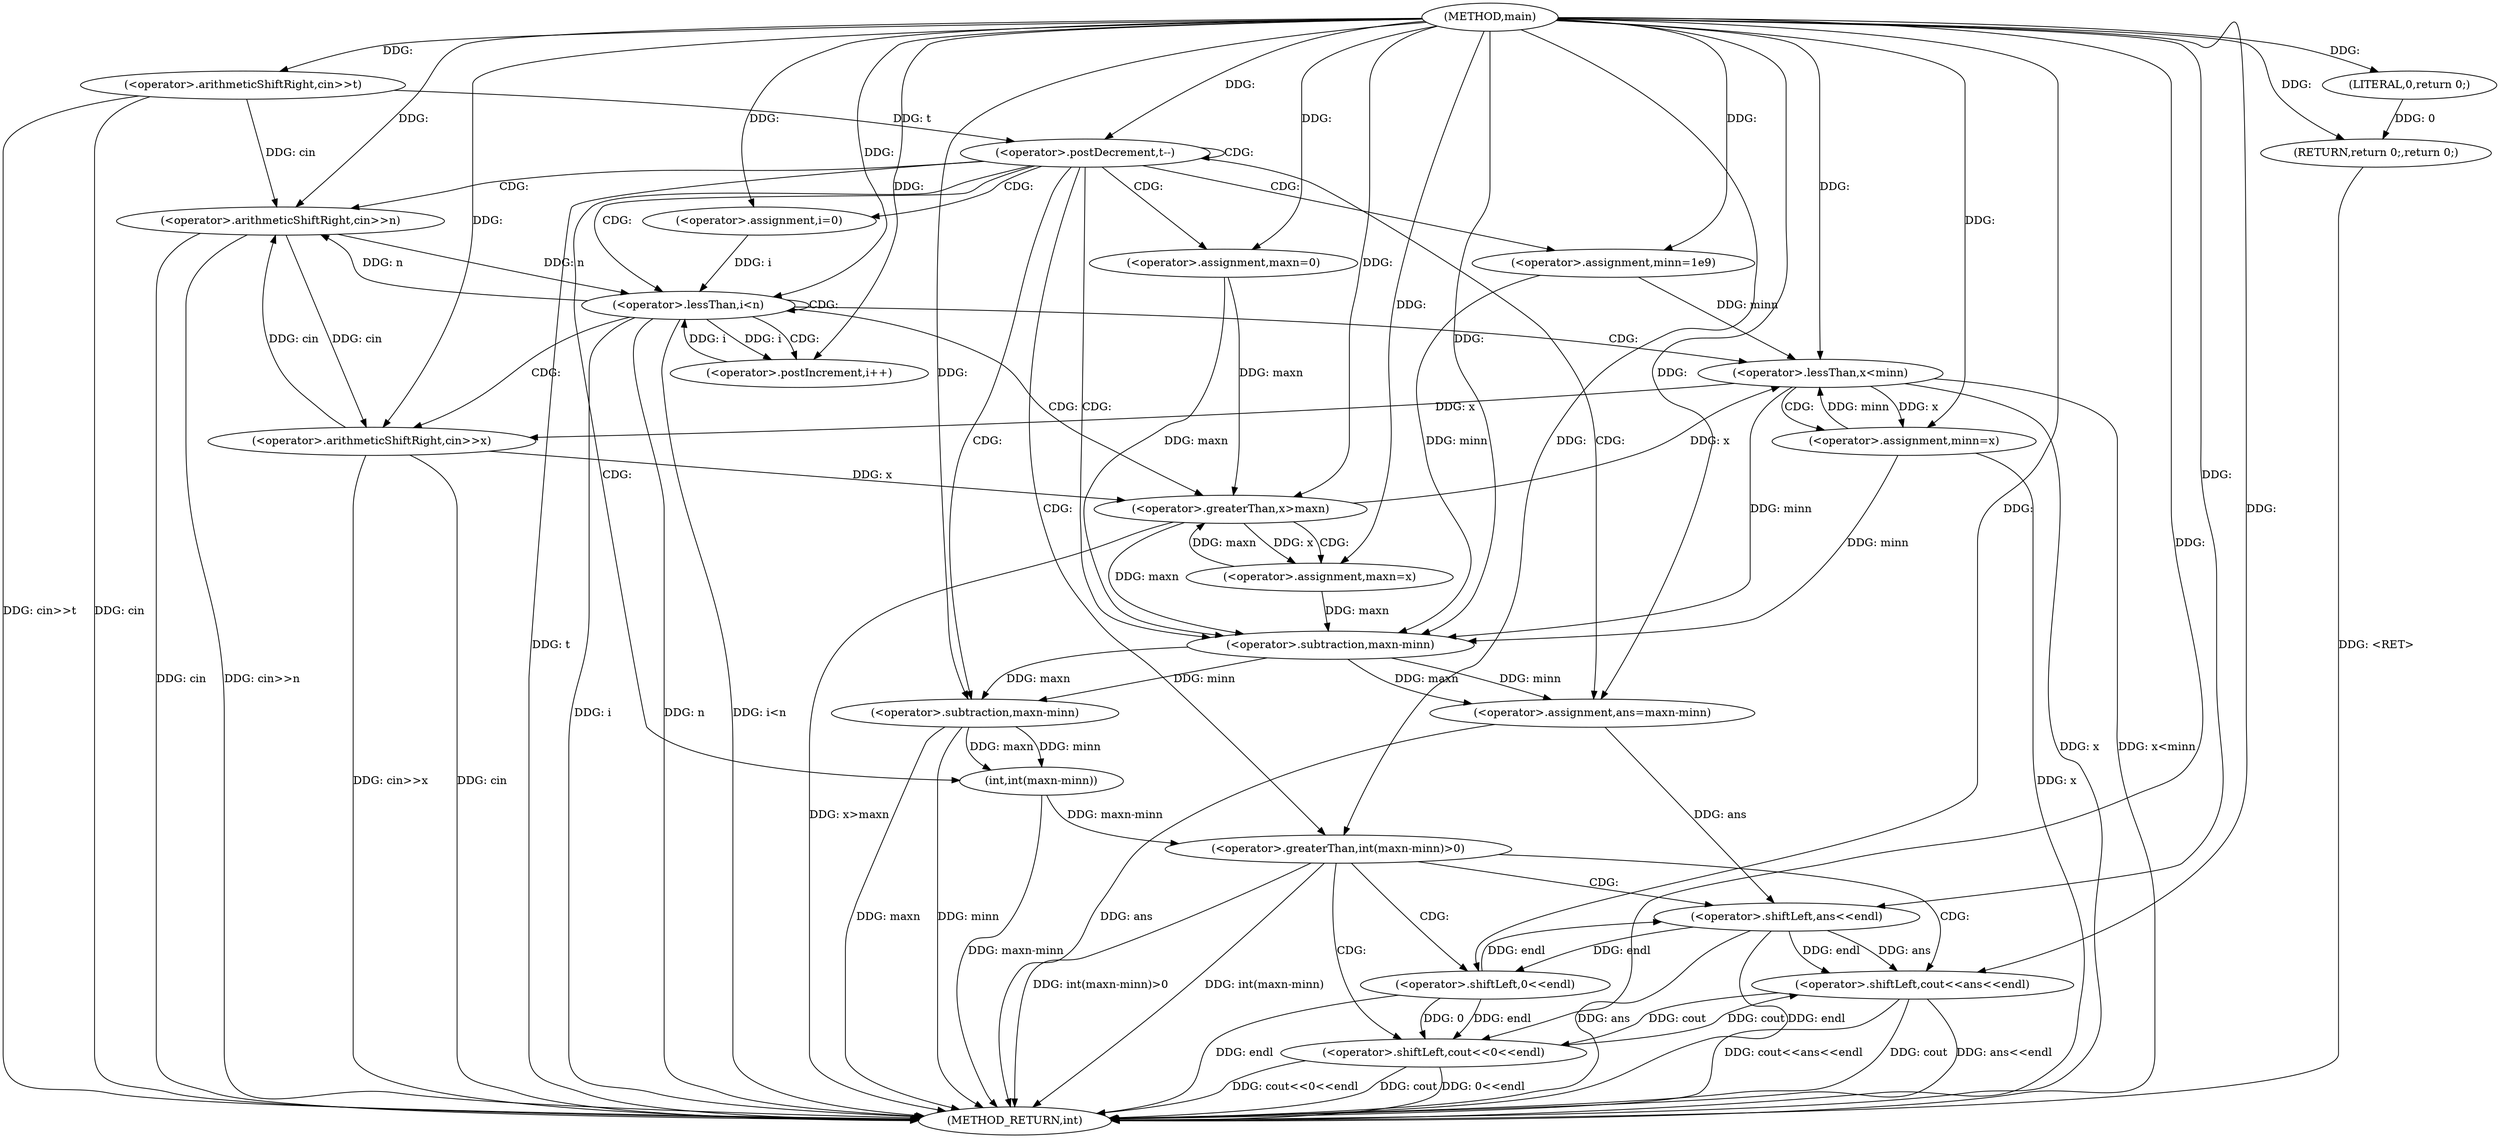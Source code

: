 digraph "main" {  
"1000102" [label = "(METHOD,main)" ]
"1000179" [label = "(METHOD_RETURN,int)" ]
"1000106" [label = "(<operator>.arithmeticShiftRight,cin>>t)" ]
"1000177" [label = "(RETURN,return 0;,return 0;)" ]
"1000110" [label = "(<operator>.postDecrement,t--)" ]
"1000178" [label = "(LITERAL,0,return 0;)" ]
"1000113" [label = "(<operator>.arithmeticShiftRight,cin>>n)" ]
"1000118" [label = "(<operator>.assignment,maxn=0)" ]
"1000122" [label = "(<operator>.assignment,minn=1e9)" ]
"1000154" [label = "(<operator>.assignment,ans=maxn-minn)" ]
"1000127" [label = "(<operator>.assignment,i=0)" ]
"1000130" [label = "(<operator>.lessThan,i<n)" ]
"1000133" [label = "(<operator>.postIncrement,i++)" ]
"1000160" [label = "(<operator>.greaterThan,int(maxn-minn)>0)" ]
"1000166" [label = "(<operator>.shiftLeft,cout<<ans<<endl)" ]
"1000136" [label = "(<operator>.arithmeticShiftRight,cin>>x)" ]
"1000156" [label = "(<operator>.subtraction,maxn-minn)" ]
"1000172" [label = "(<operator>.shiftLeft,cout<<0<<endl)" ]
"1000140" [label = "(<operator>.greaterThan,x>maxn)" ]
"1000143" [label = "(<operator>.assignment,maxn=x)" ]
"1000147" [label = "(<operator>.lessThan,x<minn)" ]
"1000150" [label = "(<operator>.assignment,minn=x)" ]
"1000161" [label = "(int,int(maxn-minn))" ]
"1000168" [label = "(<operator>.shiftLeft,ans<<endl)" ]
"1000162" [label = "(<operator>.subtraction,maxn-minn)" ]
"1000174" [label = "(<operator>.shiftLeft,0<<endl)" ]
  "1000106" -> "1000179"  [ label = "DDG: cin"] 
  "1000106" -> "1000179"  [ label = "DDG: cin>>t"] 
  "1000110" -> "1000179"  [ label = "DDG: t"] 
  "1000113" -> "1000179"  [ label = "DDG: cin"] 
  "1000113" -> "1000179"  [ label = "DDG: cin>>n"] 
  "1000130" -> "1000179"  [ label = "DDG: i"] 
  "1000130" -> "1000179"  [ label = "DDG: n"] 
  "1000130" -> "1000179"  [ label = "DDG: i<n"] 
  "1000154" -> "1000179"  [ label = "DDG: ans"] 
  "1000162" -> "1000179"  [ label = "DDG: maxn"] 
  "1000162" -> "1000179"  [ label = "DDG: minn"] 
  "1000161" -> "1000179"  [ label = "DDG: maxn-minn"] 
  "1000160" -> "1000179"  [ label = "DDG: int(maxn-minn)"] 
  "1000160" -> "1000179"  [ label = "DDG: int(maxn-minn)>0"] 
  "1000172" -> "1000179"  [ label = "DDG: cout"] 
  "1000174" -> "1000179"  [ label = "DDG: endl"] 
  "1000172" -> "1000179"  [ label = "DDG: 0<<endl"] 
  "1000172" -> "1000179"  [ label = "DDG: cout<<0<<endl"] 
  "1000166" -> "1000179"  [ label = "DDG: cout"] 
  "1000168" -> "1000179"  [ label = "DDG: ans"] 
  "1000168" -> "1000179"  [ label = "DDG: endl"] 
  "1000166" -> "1000179"  [ label = "DDG: ans<<endl"] 
  "1000166" -> "1000179"  [ label = "DDG: cout<<ans<<endl"] 
  "1000136" -> "1000179"  [ label = "DDG: cin"] 
  "1000136" -> "1000179"  [ label = "DDG: cin>>x"] 
  "1000140" -> "1000179"  [ label = "DDG: x>maxn"] 
  "1000147" -> "1000179"  [ label = "DDG: x"] 
  "1000147" -> "1000179"  [ label = "DDG: x<minn"] 
  "1000150" -> "1000179"  [ label = "DDG: x"] 
  "1000177" -> "1000179"  [ label = "DDG: <RET>"] 
  "1000178" -> "1000177"  [ label = "DDG: 0"] 
  "1000102" -> "1000177"  [ label = "DDG: "] 
  "1000102" -> "1000106"  [ label = "DDG: "] 
  "1000102" -> "1000178"  [ label = "DDG: "] 
  "1000106" -> "1000110"  [ label = "DDG: t"] 
  "1000102" -> "1000110"  [ label = "DDG: "] 
  "1000102" -> "1000118"  [ label = "DDG: "] 
  "1000102" -> "1000122"  [ label = "DDG: "] 
  "1000156" -> "1000154"  [ label = "DDG: maxn"] 
  "1000156" -> "1000154"  [ label = "DDG: minn"] 
  "1000106" -> "1000113"  [ label = "DDG: cin"] 
  "1000136" -> "1000113"  [ label = "DDG: cin"] 
  "1000102" -> "1000113"  [ label = "DDG: "] 
  "1000130" -> "1000113"  [ label = "DDG: n"] 
  "1000102" -> "1000127"  [ label = "DDG: "] 
  "1000102" -> "1000154"  [ label = "DDG: "] 
  "1000127" -> "1000130"  [ label = "DDG: i"] 
  "1000133" -> "1000130"  [ label = "DDG: i"] 
  "1000102" -> "1000130"  [ label = "DDG: "] 
  "1000113" -> "1000130"  [ label = "DDG: n"] 
  "1000130" -> "1000133"  [ label = "DDG: i"] 
  "1000102" -> "1000133"  [ label = "DDG: "] 
  "1000118" -> "1000156"  [ label = "DDG: maxn"] 
  "1000140" -> "1000156"  [ label = "DDG: maxn"] 
  "1000143" -> "1000156"  [ label = "DDG: maxn"] 
  "1000102" -> "1000156"  [ label = "DDG: "] 
  "1000122" -> "1000156"  [ label = "DDG: minn"] 
  "1000147" -> "1000156"  [ label = "DDG: minn"] 
  "1000150" -> "1000156"  [ label = "DDG: minn"] 
  "1000161" -> "1000160"  [ label = "DDG: maxn-minn"] 
  "1000102" -> "1000160"  [ label = "DDG: "] 
  "1000172" -> "1000166"  [ label = "DDG: cout"] 
  "1000102" -> "1000166"  [ label = "DDG: "] 
  "1000168" -> "1000166"  [ label = "DDG: endl"] 
  "1000168" -> "1000166"  [ label = "DDG: ans"] 
  "1000113" -> "1000136"  [ label = "DDG: cin"] 
  "1000102" -> "1000136"  [ label = "DDG: "] 
  "1000147" -> "1000136"  [ label = "DDG: x"] 
  "1000140" -> "1000143"  [ label = "DDG: x"] 
  "1000102" -> "1000143"  [ label = "DDG: "] 
  "1000147" -> "1000150"  [ label = "DDG: x"] 
  "1000102" -> "1000150"  [ label = "DDG: "] 
  "1000162" -> "1000161"  [ label = "DDG: maxn"] 
  "1000162" -> "1000161"  [ label = "DDG: minn"] 
  "1000154" -> "1000168"  [ label = "DDG: ans"] 
  "1000102" -> "1000168"  [ label = "DDG: "] 
  "1000174" -> "1000168"  [ label = "DDG: endl"] 
  "1000166" -> "1000172"  [ label = "DDG: cout"] 
  "1000102" -> "1000172"  [ label = "DDG: "] 
  "1000174" -> "1000172"  [ label = "DDG: endl"] 
  "1000174" -> "1000172"  [ label = "DDG: 0"] 
  "1000136" -> "1000140"  [ label = "DDG: x"] 
  "1000102" -> "1000140"  [ label = "DDG: "] 
  "1000118" -> "1000140"  [ label = "DDG: maxn"] 
  "1000143" -> "1000140"  [ label = "DDG: maxn"] 
  "1000140" -> "1000147"  [ label = "DDG: x"] 
  "1000102" -> "1000147"  [ label = "DDG: "] 
  "1000122" -> "1000147"  [ label = "DDG: minn"] 
  "1000150" -> "1000147"  [ label = "DDG: minn"] 
  "1000156" -> "1000162"  [ label = "DDG: maxn"] 
  "1000102" -> "1000162"  [ label = "DDG: "] 
  "1000156" -> "1000162"  [ label = "DDG: minn"] 
  "1000102" -> "1000174"  [ label = "DDG: "] 
  "1000168" -> "1000174"  [ label = "DDG: endl"] 
  "1000110" -> "1000110"  [ label = "CDG: "] 
  "1000110" -> "1000127"  [ label = "CDG: "] 
  "1000110" -> "1000156"  [ label = "CDG: "] 
  "1000110" -> "1000161"  [ label = "CDG: "] 
  "1000110" -> "1000118"  [ label = "CDG: "] 
  "1000110" -> "1000122"  [ label = "CDG: "] 
  "1000110" -> "1000113"  [ label = "CDG: "] 
  "1000110" -> "1000154"  [ label = "CDG: "] 
  "1000110" -> "1000160"  [ label = "CDG: "] 
  "1000110" -> "1000130"  [ label = "CDG: "] 
  "1000110" -> "1000162"  [ label = "CDG: "] 
  "1000130" -> "1000133"  [ label = "CDG: "] 
  "1000130" -> "1000136"  [ label = "CDG: "] 
  "1000130" -> "1000147"  [ label = "CDG: "] 
  "1000130" -> "1000130"  [ label = "CDG: "] 
  "1000130" -> "1000140"  [ label = "CDG: "] 
  "1000160" -> "1000174"  [ label = "CDG: "] 
  "1000160" -> "1000166"  [ label = "CDG: "] 
  "1000160" -> "1000172"  [ label = "CDG: "] 
  "1000160" -> "1000168"  [ label = "CDG: "] 
  "1000140" -> "1000143"  [ label = "CDG: "] 
  "1000147" -> "1000150"  [ label = "CDG: "] 
}
